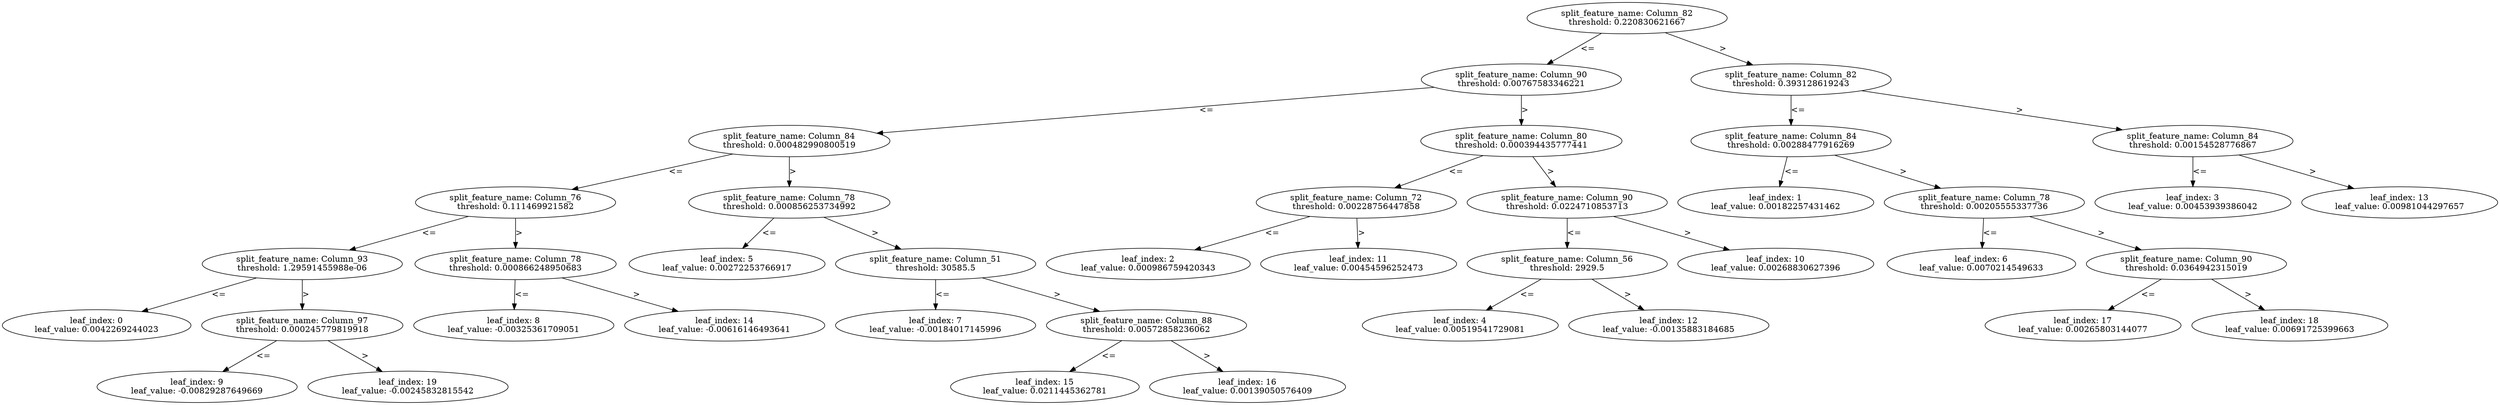 digraph Tree36 {
	split0 [label="split_feature_name: Column_82\nthreshold: 0.220830621667"]
	split1 [label="split_feature_name: Column_90\nthreshold: 0.00767583346221"]
	split4 [label="split_feature_name: Column_84\nthreshold: 0.000482990800519"]
	split7 [label="split_feature_name: Column_76\nthreshold: 0.111469921582"]
	split8 [label="split_feature_name: Column_93\nthreshold: 1.29591455988e-06"]
	leaf0 [label="leaf_index: 0\nleaf_value: 0.0042269244023"]
	split8 -> leaf0 [label="<="]
	split18 [label="split_feature_name: Column_97\nthreshold: 0.000245779819918"]
	leaf9 [label="leaf_index: 9\nleaf_value: -0.00829287649669"]
	split18 -> leaf9 [label="<="]
	leaf19 [label="leaf_index: 19\nleaf_value: -0.00245832815542"]
	split18 -> leaf19 [label=">"]
	split8 -> split18 [label=">"]
	split7 -> split8 [label="<="]
	split13 [label="split_feature_name: Column_78\nthreshold: 0.000866248950683"]
	leaf8 [label="leaf_index: 8\nleaf_value: -0.00325361709051"]
	split13 -> leaf8 [label="<="]
	leaf14 [label="leaf_index: 14\nleaf_value: -0.00616146493641"]
	split13 -> leaf14 [label=">"]
	split7 -> split13 [label=">"]
	split4 -> split7 [label="<="]
	split6 [label="split_feature_name: Column_78\nthreshold: 0.000856253734992"]
	leaf5 [label="leaf_index: 5\nleaf_value: 0.00272253766917"]
	split6 -> leaf5 [label="<="]
	split14 [label="split_feature_name: Column_51\nthreshold: 30585.5"]
	leaf7 [label="leaf_index: 7\nleaf_value: -0.00184017145996"]
	split14 -> leaf7 [label="<="]
	split15 [label="split_feature_name: Column_88\nthreshold: 0.00572858236062"]
	leaf15 [label="leaf_index: 15\nleaf_value: 0.0211445362781"]
	split15 -> leaf15 [label="<="]
	leaf16 [label="leaf_index: 16\nleaf_value: 0.00139050576409"]
	split15 -> leaf16 [label=">"]
	split14 -> split15 [label=">"]
	split6 -> split14 [label=">"]
	split4 -> split6 [label=">"]
	split1 -> split4 [label="<="]
	split3 [label="split_feature_name: Column_80\nthreshold: 0.000394435777441"]
	split10 [label="split_feature_name: Column_72\nthreshold: 0.00228756447858"]
	leaf2 [label="leaf_index: 2\nleaf_value: 0.000986759420343"]
	split10 -> leaf2 [label="<="]
	leaf11 [label="leaf_index: 11\nleaf_value: 0.00454596252473"]
	split10 -> leaf11 [label=">"]
	split3 -> split10 [label="<="]
	split9 [label="split_feature_name: Column_90\nthreshold: 0.0224710853713"]
	split11 [label="split_feature_name: Column_56\nthreshold: 2929.5"]
	leaf4 [label="leaf_index: 4\nleaf_value: 0.00519541729081"]
	split11 -> leaf4 [label="<="]
	leaf12 [label="leaf_index: 12\nleaf_value: -0.00135883184685"]
	split11 -> leaf12 [label=">"]
	split9 -> split11 [label="<="]
	leaf10 [label="leaf_index: 10\nleaf_value: 0.00268830627396"]
	split9 -> leaf10 [label=">"]
	split3 -> split9 [label=">"]
	split1 -> split3 [label=">"]
	split0 -> split1 [label="<="]
	split2 [label="split_feature_name: Column_82\nthreshold: 0.393128619243"]
	split5 [label="split_feature_name: Column_84\nthreshold: 0.00288477916269"]
	leaf1 [label="leaf_index: 1\nleaf_value: 0.00182257431462"]
	split5 -> leaf1 [label="<="]
	split16 [label="split_feature_name: Column_78\nthreshold: 0.00205555337736"]
	leaf6 [label="leaf_index: 6\nleaf_value: 0.0070214549633"]
	split16 -> leaf6 [label="<="]
	split17 [label="split_feature_name: Column_90\nthreshold: 0.0364942315019"]
	leaf17 [label="leaf_index: 17\nleaf_value: 0.00265803144077"]
	split17 -> leaf17 [label="<="]
	leaf18 [label="leaf_index: 18\nleaf_value: 0.00691725399663"]
	split17 -> leaf18 [label=">"]
	split16 -> split17 [label=">"]
	split5 -> split16 [label=">"]
	split2 -> split5 [label="<="]
	split12 [label="split_feature_name: Column_84\nthreshold: 0.00154528776867"]
	leaf3 [label="leaf_index: 3\nleaf_value: 0.00453939386042"]
	split12 -> leaf3 [label="<="]
	leaf13 [label="leaf_index: 13\nleaf_value: 0.00981044297657"]
	split12 -> leaf13 [label=">"]
	split2 -> split12 [label=">"]
	split0 -> split2 [label=">"]
}
